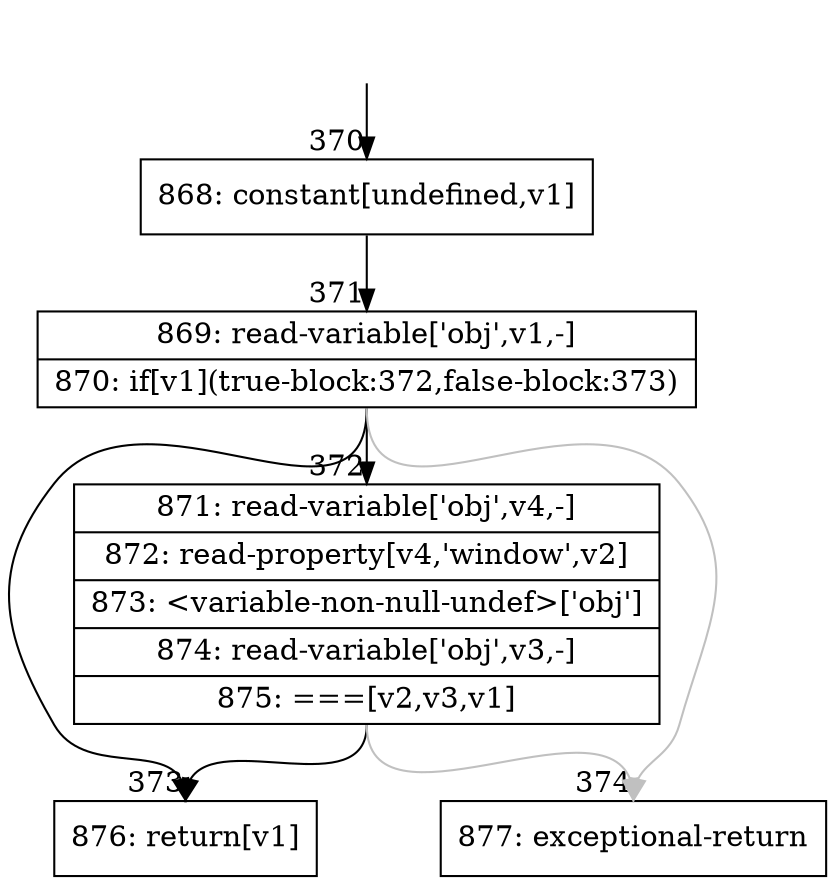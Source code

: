 digraph {
rankdir="TD"
BB_entry37[shape=none,label=""];
BB_entry37 -> BB370 [tailport=s, headport=n, headlabel="    370"]
BB370 [shape=record label="{868: constant[undefined,v1]}" ] 
BB370 -> BB371 [tailport=s, headport=n, headlabel="      371"]
BB371 [shape=record label="{869: read-variable['obj',v1,-]|870: if[v1](true-block:372,false-block:373)}" ] 
BB371 -> BB373 [tailport=s, headport=n, headlabel="      373"]
BB371 -> BB372 [tailport=s, headport=n, headlabel="      372"]
BB371 -> BB374 [tailport=s, headport=n, color=gray, headlabel="      374"]
BB372 [shape=record label="{871: read-variable['obj',v4,-]|872: read-property[v4,'window',v2]|873: \<variable-non-null-undef\>['obj']|874: read-variable['obj',v3,-]|875: ===[v2,v3,v1]}" ] 
BB372 -> BB373 [tailport=s, headport=n]
BB372 -> BB374 [tailport=s, headport=n, color=gray]
BB373 [shape=record label="{876: return[v1]}" ] 
BB374 [shape=record label="{877: exceptional-return}" ] 
//#$~ 706
}
